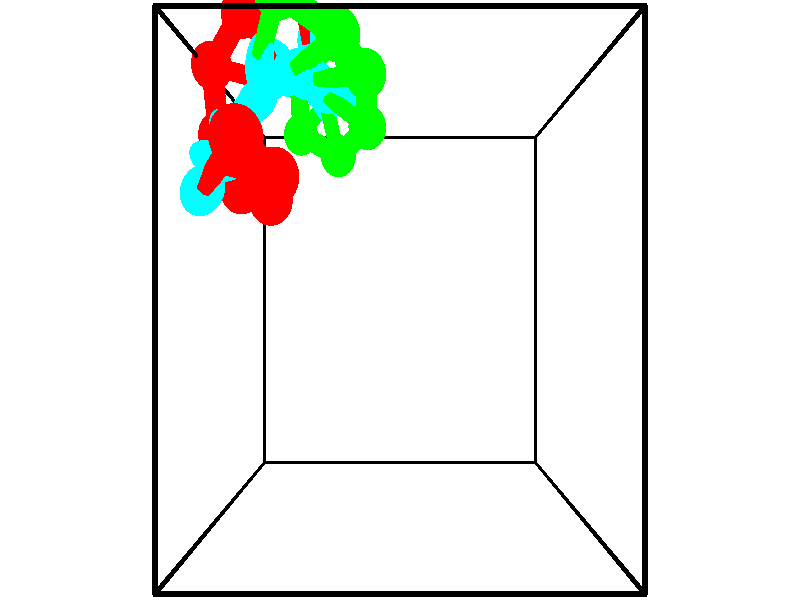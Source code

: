 // switches for output
#declare DRAW_BASES = 1; // possible values are 0, 1; only relevant for DNA ribbons
#declare DRAW_BASES_TYPE = 3; // possible values are 1, 2, 3; only relevant for DNA ribbons
#declare DRAW_FOG = 0; // set to 1 to enable fog

#include "colors.inc"

#include "transforms.inc"
background { rgb <1, 1, 1>}

#default {
   normal{
       ripples 0.25
       frequency 0.20
       turbulence 0.2
       lambda 5
   }
	finish {
		phong 0.1
		phong_size 40.
	}
}

// original window dimensions: 1024x640


// camera settings

camera {
	sky <-0, 1, 0>
	up <-0, 1, 0>
	right 1.6 * <1, 0, 0>
	location <2.5, 2.5, 11.1562>
	look_at <2.5, 2.5, 2.5>
	direction <0, 0, -8.6562>
	angle 67.0682
}


# declare cpy_camera_pos = <2.5, 2.5, 11.1562>;
# if (DRAW_FOG = 1)
fog {
	fog_type 2
	up vnormalize(cpy_camera_pos)
	color rgbt<1,1,1,0.3>
	distance 1e-5
	fog_alt 3e-3
	fog_offset 4
}
# end


// LIGHTS

# declare lum = 6;
global_settings {
	ambient_light rgb lum * <0.05, 0.05, 0.05>
	max_trace_level 15
}# declare cpy_direct_light_amount = 0.25;
light_source
{	1000 * <-1, -1, 1>,
	rgb lum * cpy_direct_light_amount
	parallel
}

light_source
{	1000 * <1, 1, -1>,
	rgb lum * cpy_direct_light_amount
	parallel
}

// strand 0

// nucleotide -1

// particle -1
sphere {
	<0.970539, 3.771906, 5.524554> 0.250000
	pigment { color rgbt <1,0,0,0> }
	no_shadow
}
cylinder {
	<0.715443, 3.565186, 5.296097>,  <0.562385, 3.441153, 5.159022>, 0.100000
	pigment { color rgbt <1,0,0,0> }
	no_shadow
}
cylinder {
	<0.715443, 3.565186, 5.296097>,  <0.970539, 3.771906, 5.524554>, 0.100000
	pigment { color rgbt <1,0,0,0> }
	no_shadow
}

// particle -1
sphere {
	<0.715443, 3.565186, 5.296097> 0.100000
	pigment { color rgbt <1,0,0,0> }
	no_shadow
}
sphere {
	0, 1
	scale<0.080000,0.200000,0.300000>
	matrix <0.067894, 0.700898, -0.710022,
		0.767254, -0.491586, -0.411903,
		-0.637739, -0.516802, -0.571143,
		0.524121, 3.410145, 5.124754>
	pigment { color rgbt <0,1,1,0> }
	no_shadow
}
cylinder {
	<1.205115, 3.567465, 4.913423>,  <0.970539, 3.771906, 5.524554>, 0.130000
	pigment { color rgbt <1,0,0,0> }
	no_shadow
}

// nucleotide -1

// particle -1
sphere {
	<1.205115, 3.567465, 4.913423> 0.250000
	pigment { color rgbt <1,0,0,0> }
	no_shadow
}
cylinder {
	<0.824680, 3.657593, 4.828886>,  <0.596419, 3.711669, 4.778164>, 0.100000
	pigment { color rgbt <1,0,0,0> }
	no_shadow
}
cylinder {
	<0.824680, 3.657593, 4.828886>,  <1.205115, 3.567465, 4.913423>, 0.100000
	pigment { color rgbt <1,0,0,0> }
	no_shadow
}

// particle -1
sphere {
	<0.824680, 3.657593, 4.828886> 0.100000
	pigment { color rgbt <1,0,0,0> }
	no_shadow
}
sphere {
	0, 1
	scale<0.080000,0.200000,0.300000>
	matrix <0.308460, 0.655201, -0.689612,
		-0.016911, -0.721071, -0.692655,
		-0.951087, 0.225319, -0.211342,
		0.539354, 3.725188, 4.765483>
	pigment { color rgbt <0,1,1,0> }
	no_shadow
}
cylinder {
	<1.014204, 3.462467, 4.222728>,  <1.205115, 3.567465, 4.913423>, 0.130000
	pigment { color rgbt <1,0,0,0> }
	no_shadow
}

// nucleotide -1

// particle -1
sphere {
	<1.014204, 3.462467, 4.222728> 0.250000
	pigment { color rgbt <1,0,0,0> }
	no_shadow
}
cylinder {
	<0.789711, 3.766434, 4.353905>,  <0.655015, 3.948813, 4.432611>, 0.100000
	pigment { color rgbt <1,0,0,0> }
	no_shadow
}
cylinder {
	<0.789711, 3.766434, 4.353905>,  <1.014204, 3.462467, 4.222728>, 0.100000
	pigment { color rgbt <1,0,0,0> }
	no_shadow
}

// particle -1
sphere {
	<0.789711, 3.766434, 4.353905> 0.100000
	pigment { color rgbt <1,0,0,0> }
	no_shadow
}
sphere {
	0, 1
	scale<0.080000,0.200000,0.300000>
	matrix <0.267261, 0.541398, -0.797158,
		-0.783319, -0.359745, -0.506946,
		-0.561233, 0.759916, 0.327941,
		0.621341, 3.994409, 4.452287>
	pigment { color rgbt <0,1,1,0> }
	no_shadow
}
cylinder {
	<0.542473, 3.628842, 3.727433>,  <1.014204, 3.462467, 4.222728>, 0.130000
	pigment { color rgbt <1,0,0,0> }
	no_shadow
}

// nucleotide -1

// particle -1
sphere {
	<0.542473, 3.628842, 3.727433> 0.250000
	pigment { color rgbt <1,0,0,0> }
	no_shadow
}
cylinder {
	<0.626480, 3.960846, 3.934113>,  <0.676884, 4.160048, 4.058120>, 0.100000
	pigment { color rgbt <1,0,0,0> }
	no_shadow
}
cylinder {
	<0.626480, 3.960846, 3.934113>,  <0.542473, 3.628842, 3.727433>, 0.100000
	pigment { color rgbt <1,0,0,0> }
	no_shadow
}

// particle -1
sphere {
	<0.626480, 3.960846, 3.934113> 0.100000
	pigment { color rgbt <1,0,0,0> }
	no_shadow
}
sphere {
	0, 1
	scale<0.080000,0.200000,0.300000>
	matrix <0.264720, 0.460470, -0.847284,
		-0.941178, 0.314725, -0.123013,
		0.210018, 0.830009, 0.516698,
		0.689485, 4.209849, 4.089122>
	pigment { color rgbt <0,1,1,0> }
	no_shadow
}
cylinder {
	<0.212245, 4.229166, 3.528144>,  <0.542473, 3.628842, 3.727433>, 0.130000
	pigment { color rgbt <1,0,0,0> }
	no_shadow
}

// nucleotide -1

// particle -1
sphere {
	<0.212245, 4.229166, 3.528144> 0.250000
	pigment { color rgbt <1,0,0,0> }
	no_shadow
}
cylinder {
	<0.529064, 4.388504, 3.713177>,  <0.719156, 4.484107, 3.824196>, 0.100000
	pigment { color rgbt <1,0,0,0> }
	no_shadow
}
cylinder {
	<0.529064, 4.388504, 3.713177>,  <0.212245, 4.229166, 3.528144>, 0.100000
	pigment { color rgbt <1,0,0,0> }
	no_shadow
}

// particle -1
sphere {
	<0.529064, 4.388504, 3.713177> 0.100000
	pigment { color rgbt <1,0,0,0> }
	no_shadow
}
sphere {
	0, 1
	scale<0.080000,0.200000,0.300000>
	matrix <0.162453, 0.592896, -0.788722,
		-0.588447, 0.699853, 0.404889,
		0.792047, 0.398346, 0.462582,
		0.766678, 4.508008, 3.851951>
	pigment { color rgbt <0,1,1,0> }
	no_shadow
}
cylinder {
	<0.122427, 4.963333, 3.529188>,  <0.212245, 4.229166, 3.528144>, 0.130000
	pigment { color rgbt <1,0,0,0> }
	no_shadow
}

// nucleotide -1

// particle -1
sphere {
	<0.122427, 4.963333, 3.529188> 0.250000
	pigment { color rgbt <1,0,0,0> }
	no_shadow
}
cylinder {
	<0.509804, 4.868393, 3.559614>,  <0.742230, 4.811429, 3.577870>, 0.100000
	pigment { color rgbt <1,0,0,0> }
	no_shadow
}
cylinder {
	<0.509804, 4.868393, 3.559614>,  <0.122427, 4.963333, 3.529188>, 0.100000
	pigment { color rgbt <1,0,0,0> }
	no_shadow
}

// particle -1
sphere {
	<0.509804, 4.868393, 3.559614> 0.100000
	pigment { color rgbt <1,0,0,0> }
	no_shadow
}
sphere {
	0, 1
	scale<0.080000,0.200000,0.300000>
	matrix <0.195264, 0.532843, -0.823378,
		0.154899, 0.812246, 0.562373,
		0.968441, -0.237351, 0.076065,
		0.800336, 4.797188, 3.582434>
	pigment { color rgbt <0,1,1,0> }
	no_shadow
}
cylinder {
	<0.445605, 5.571560, 3.370037>,  <0.122427, 4.963333, 3.529188>, 0.130000
	pigment { color rgbt <1,0,0,0> }
	no_shadow
}

// nucleotide -1

// particle -1
sphere {
	<0.445605, 5.571560, 3.370037> 0.250000
	pigment { color rgbt <1,0,0,0> }
	no_shadow
}
cylinder {
	<0.728657, 5.294800, 3.312717>,  <0.898488, 5.128744, 3.278326>, 0.100000
	pigment { color rgbt <1,0,0,0> }
	no_shadow
}
cylinder {
	<0.728657, 5.294800, 3.312717>,  <0.445605, 5.571560, 3.370037>, 0.100000
	pigment { color rgbt <1,0,0,0> }
	no_shadow
}

// particle -1
sphere {
	<0.728657, 5.294800, 3.312717> 0.100000
	pigment { color rgbt <1,0,0,0> }
	no_shadow
}
sphere {
	0, 1
	scale<0.080000,0.200000,0.300000>
	matrix <0.338718, 0.510155, -0.790577,
		0.620106, 0.510897, 0.595359,
		0.707629, -0.691901, -0.143300,
		0.940945, 5.087230, 3.269727>
	pigment { color rgbt <0,1,1,0> }
	no_shadow
}
cylinder {
	<1.179315, 5.949324, 3.300548>,  <0.445605, 5.571560, 3.370037>, 0.130000
	pigment { color rgbt <1,0,0,0> }
	no_shadow
}

// nucleotide -1

// particle -1
sphere {
	<1.179315, 5.949324, 3.300548> 0.250000
	pigment { color rgbt <1,0,0,0> }
	no_shadow
}
cylinder {
	<1.246956, 5.584949, 3.150028>,  <1.287540, 5.366325, 3.059716>, 0.100000
	pigment { color rgbt <1,0,0,0> }
	no_shadow
}
cylinder {
	<1.246956, 5.584949, 3.150028>,  <1.179315, 5.949324, 3.300548>, 0.100000
	pigment { color rgbt <1,0,0,0> }
	no_shadow
}

// particle -1
sphere {
	<1.246956, 5.584949, 3.150028> 0.100000
	pigment { color rgbt <1,0,0,0> }
	no_shadow
}
sphere {
	0, 1
	scale<0.080000,0.200000,0.300000>
	matrix <0.473639, 0.409929, -0.779503,
		0.864333, -0.046415, 0.500774,
		0.169102, -0.910936, -0.376299,
		1.297686, 5.311669, 3.037138>
	pigment { color rgbt <0,1,1,0> }
	no_shadow
}
// strand 1

// nucleotide -1

// particle -1
sphere {
	<1.512938, 5.910311, 1.790303> 0.250000
	pigment { color rgbt <0,1,0,0> }
	no_shadow
}
cylinder {
	<1.597191, 5.539749, 1.665462>,  <1.647742, 5.317412, 1.590558>, 0.100000
	pigment { color rgbt <0,1,0,0> }
	no_shadow
}
cylinder {
	<1.597191, 5.539749, 1.665462>,  <1.512938, 5.910311, 1.790303>, 0.100000
	pigment { color rgbt <0,1,0,0> }
	no_shadow
}

// particle -1
sphere {
	<1.597191, 5.539749, 1.665462> 0.100000
	pigment { color rgbt <0,1,0,0> }
	no_shadow
}
sphere {
	0, 1
	scale<0.080000,0.200000,0.300000>
	matrix <-0.032106, -0.325648, 0.944946,
		-0.977038, -0.189014, -0.098334,
		0.210631, -0.926405, -0.312102,
		1.660380, 5.261827, 1.571832>
	pigment { color rgbt <0,1,1,0> }
	no_shadow
}
cylinder {
	<0.948288, 5.308189, 1.882555>,  <1.512938, 5.910311, 1.790303>, 0.130000
	pigment { color rgbt <0,1,0,0> }
	no_shadow
}

// nucleotide -1

// particle -1
sphere {
	<0.948288, 5.308189, 1.882555> 0.250000
	pigment { color rgbt <0,1,0,0> }
	no_shadow
}
cylinder {
	<1.321915, 5.197453, 1.972782>,  <1.546090, 5.131011, 2.026918>, 0.100000
	pigment { color rgbt <0,1,0,0> }
	no_shadow
}
cylinder {
	<1.321915, 5.197453, 1.972782>,  <0.948288, 5.308189, 1.882555>, 0.100000
	pigment { color rgbt <0,1,0,0> }
	no_shadow
}

// particle -1
sphere {
	<1.321915, 5.197453, 1.972782> 0.100000
	pigment { color rgbt <0,1,0,0> }
	no_shadow
}
sphere {
	0, 1
	scale<0.080000,0.200000,0.300000>
	matrix <-0.312143, -0.326136, 0.892302,
		-0.173458, -0.903878, -0.391046,
		0.934066, -0.276839, 0.225568,
		1.602134, 5.114400, 2.040452>
	pigment { color rgbt <0,1,1,0> }
	no_shadow
}
cylinder {
	<1.021915, 4.550729, 2.146639>,  <0.948288, 5.308189, 1.882555>, 0.130000
	pigment { color rgbt <0,1,0,0> }
	no_shadow
}

// nucleotide -1

// particle -1
sphere {
	<1.021915, 4.550729, 2.146639> 0.250000
	pigment { color rgbt <0,1,0,0> }
	no_shadow
}
cylinder {
	<1.302429, 4.786232, 2.307419>,  <1.470738, 4.927534, 2.403887>, 0.100000
	pigment { color rgbt <0,1,0,0> }
	no_shadow
}
cylinder {
	<1.302429, 4.786232, 2.307419>,  <1.021915, 4.550729, 2.146639>, 0.100000
	pigment { color rgbt <0,1,0,0> }
	no_shadow
}

// particle -1
sphere {
	<1.302429, 4.786232, 2.307419> 0.100000
	pigment { color rgbt <0,1,0,0> }
	no_shadow
}
sphere {
	0, 1
	scale<0.080000,0.200000,0.300000>
	matrix <-0.155286, -0.424136, 0.892186,
		0.695762, -0.688094, -0.206014,
		0.701285, 0.588758, 0.401949,
		1.512815, 4.962859, 2.428004>
	pigment { color rgbt <0,1,1,0> }
	no_shadow
}
cylinder {
	<1.614380, 4.221042, 2.494668>,  <1.021915, 4.550729, 2.146639>, 0.130000
	pigment { color rgbt <0,1,0,0> }
	no_shadow
}

// nucleotide -1

// particle -1
sphere {
	<1.614380, 4.221042, 2.494668> 0.250000
	pigment { color rgbt <0,1,0,0> }
	no_shadow
}
cylinder {
	<1.524414, 4.570580, 2.667091>,  <1.470435, 4.780302, 2.770545>, 0.100000
	pigment { color rgbt <0,1,0,0> }
	no_shadow
}
cylinder {
	<1.524414, 4.570580, 2.667091>,  <1.614380, 4.221042, 2.494668>, 0.100000
	pigment { color rgbt <0,1,0,0> }
	no_shadow
}

// particle -1
sphere {
	<1.524414, 4.570580, 2.667091> 0.100000
	pigment { color rgbt <0,1,0,0> }
	no_shadow
}
sphere {
	0, 1
	scale<0.080000,0.200000,0.300000>
	matrix <-0.170951, -0.470920, 0.865453,
		0.959265, 0.120963, 0.255302,
		-0.224915, 0.873843, 0.431059,
		1.456940, 4.832733, 2.796409>
	pigment { color rgbt <0,1,1,0> }
	no_shadow
}
cylinder {
	<2.063865, 4.419433, 3.109561>,  <1.614380, 4.221042, 2.494668>, 0.130000
	pigment { color rgbt <0,1,0,0> }
	no_shadow
}

// nucleotide -1

// particle -1
sphere {
	<2.063865, 4.419433, 3.109561> 0.250000
	pigment { color rgbt <0,1,0,0> }
	no_shadow
}
cylinder {
	<1.726280, 4.623970, 3.174374>,  <1.523729, 4.746693, 3.213261>, 0.100000
	pigment { color rgbt <0,1,0,0> }
	no_shadow
}
cylinder {
	<1.726280, 4.623970, 3.174374>,  <2.063865, 4.419433, 3.109561>, 0.100000
	pigment { color rgbt <0,1,0,0> }
	no_shadow
}

// particle -1
sphere {
	<1.726280, 4.623970, 3.174374> 0.100000
	pigment { color rgbt <0,1,0,0> }
	no_shadow
}
sphere {
	0, 1
	scale<0.080000,0.200000,0.300000>
	matrix <-0.006337, -0.311553, 0.950208,
		0.536364, 0.800913, 0.266179,
		-0.843963, 0.511344, 0.162030,
		1.473091, 4.777373, 3.222983>
	pigment { color rgbt <0,1,1,0> }
	no_shadow
}
cylinder {
	<2.081698, 4.786666, 3.823467>,  <2.063865, 4.419433, 3.109561>, 0.130000
	pigment { color rgbt <0,1,0,0> }
	no_shadow
}

// nucleotide -1

// particle -1
sphere {
	<2.081698, 4.786666, 3.823467> 0.250000
	pigment { color rgbt <0,1,0,0> }
	no_shadow
}
cylinder {
	<1.690933, 4.775227, 3.738781>,  <1.456474, 4.768363, 3.687969>, 0.100000
	pigment { color rgbt <0,1,0,0> }
	no_shadow
}
cylinder {
	<1.690933, 4.775227, 3.738781>,  <2.081698, 4.786666, 3.823467>, 0.100000
	pigment { color rgbt <0,1,0,0> }
	no_shadow
}

// particle -1
sphere {
	<1.690933, 4.775227, 3.738781> 0.100000
	pigment { color rgbt <0,1,0,0> }
	no_shadow
}
sphere {
	0, 1
	scale<0.080000,0.200000,0.300000>
	matrix <-0.199634, -0.230707, 0.952324,
		-0.076080, 0.972603, 0.219671,
		-0.976913, -0.028599, -0.211717,
		1.397859, 4.766647, 3.675266>
	pigment { color rgbt <0,1,1,0> }
	no_shadow
}
cylinder {
	<1.806919, 4.969069, 4.422646>,  <2.081698, 4.786666, 3.823467>, 0.130000
	pigment { color rgbt <0,1,0,0> }
	no_shadow
}

// nucleotide -1

// particle -1
sphere {
	<1.806919, 4.969069, 4.422646> 0.250000
	pigment { color rgbt <0,1,0,0> }
	no_shadow
}
cylinder {
	<1.483635, 4.825287, 4.236061>,  <1.289664, 4.739017, 4.124110>, 0.100000
	pigment { color rgbt <0,1,0,0> }
	no_shadow
}
cylinder {
	<1.483635, 4.825287, 4.236061>,  <1.806919, 4.969069, 4.422646>, 0.100000
	pigment { color rgbt <0,1,0,0> }
	no_shadow
}

// particle -1
sphere {
	<1.483635, 4.825287, 4.236061> 0.100000
	pigment { color rgbt <0,1,0,0> }
	no_shadow
}
sphere {
	0, 1
	scale<0.080000,0.200000,0.300000>
	matrix <-0.397747, -0.250923, 0.882516,
		-0.434273, 0.898793, 0.059826,
		-0.808211, -0.359457, -0.466461,
		1.241172, 4.717450, 4.096123>
	pigment { color rgbt <0,1,1,0> }
	no_shadow
}
cylinder {
	<1.205899, 5.212469, 4.819149>,  <1.806919, 4.969069, 4.422646>, 0.130000
	pigment { color rgbt <0,1,0,0> }
	no_shadow
}

// nucleotide -1

// particle -1
sphere {
	<1.205899, 5.212469, 4.819149> 0.250000
	pigment { color rgbt <0,1,0,0> }
	no_shadow
}
cylinder {
	<1.048203, 4.924706, 4.590405>,  <0.953585, 4.752048, 4.453158>, 0.100000
	pigment { color rgbt <0,1,0,0> }
	no_shadow
}
cylinder {
	<1.048203, 4.924706, 4.590405>,  <1.205899, 5.212469, 4.819149>, 0.100000
	pigment { color rgbt <0,1,0,0> }
	no_shadow
}

// particle -1
sphere {
	<1.048203, 4.924706, 4.590405> 0.100000
	pigment { color rgbt <0,1,0,0> }
	no_shadow
}
sphere {
	0, 1
	scale<0.080000,0.200000,0.300000>
	matrix <-0.586222, -0.282358, 0.759353,
		-0.707755, 0.634606, -0.310416,
		-0.394241, -0.719409, -0.571861,
		0.929930, 4.708883, 4.418846>
	pigment { color rgbt <0,1,1,0> }
	no_shadow
}
// box output
cylinder {
	<0.000000, 0.000000, 0.000000>,  <5.000000, 0.000000, 0.000000>, 0.025000
	pigment { color rgbt <0,0,0,0> }
	no_shadow
}
cylinder {
	<0.000000, 0.000000, 0.000000>,  <0.000000, 5.000000, 0.000000>, 0.025000
	pigment { color rgbt <0,0,0,0> }
	no_shadow
}
cylinder {
	<0.000000, 0.000000, 0.000000>,  <0.000000, 0.000000, 5.000000>, 0.025000
	pigment { color rgbt <0,0,0,0> }
	no_shadow
}
cylinder {
	<5.000000, 5.000000, 5.000000>,  <0.000000, 5.000000, 5.000000>, 0.025000
	pigment { color rgbt <0,0,0,0> }
	no_shadow
}
cylinder {
	<5.000000, 5.000000, 5.000000>,  <5.000000, 0.000000, 5.000000>, 0.025000
	pigment { color rgbt <0,0,0,0> }
	no_shadow
}
cylinder {
	<5.000000, 5.000000, 5.000000>,  <5.000000, 5.000000, 0.000000>, 0.025000
	pigment { color rgbt <0,0,0,0> }
	no_shadow
}
cylinder {
	<0.000000, 0.000000, 5.000000>,  <0.000000, 5.000000, 5.000000>, 0.025000
	pigment { color rgbt <0,0,0,0> }
	no_shadow
}
cylinder {
	<0.000000, 0.000000, 5.000000>,  <5.000000, 0.000000, 5.000000>, 0.025000
	pigment { color rgbt <0,0,0,0> }
	no_shadow
}
cylinder {
	<5.000000, 5.000000, 0.000000>,  <0.000000, 5.000000, 0.000000>, 0.025000
	pigment { color rgbt <0,0,0,0> }
	no_shadow
}
cylinder {
	<5.000000, 5.000000, 0.000000>,  <5.000000, 0.000000, 0.000000>, 0.025000
	pigment { color rgbt <0,0,0,0> }
	no_shadow
}
cylinder {
	<5.000000, 0.000000, 5.000000>,  <5.000000, 0.000000, 0.000000>, 0.025000
	pigment { color rgbt <0,0,0,0> }
	no_shadow
}
cylinder {
	<0.000000, 5.000000, 0.000000>,  <0.000000, 5.000000, 5.000000>, 0.025000
	pigment { color rgbt <0,0,0,0> }
	no_shadow
}
// end of box output
